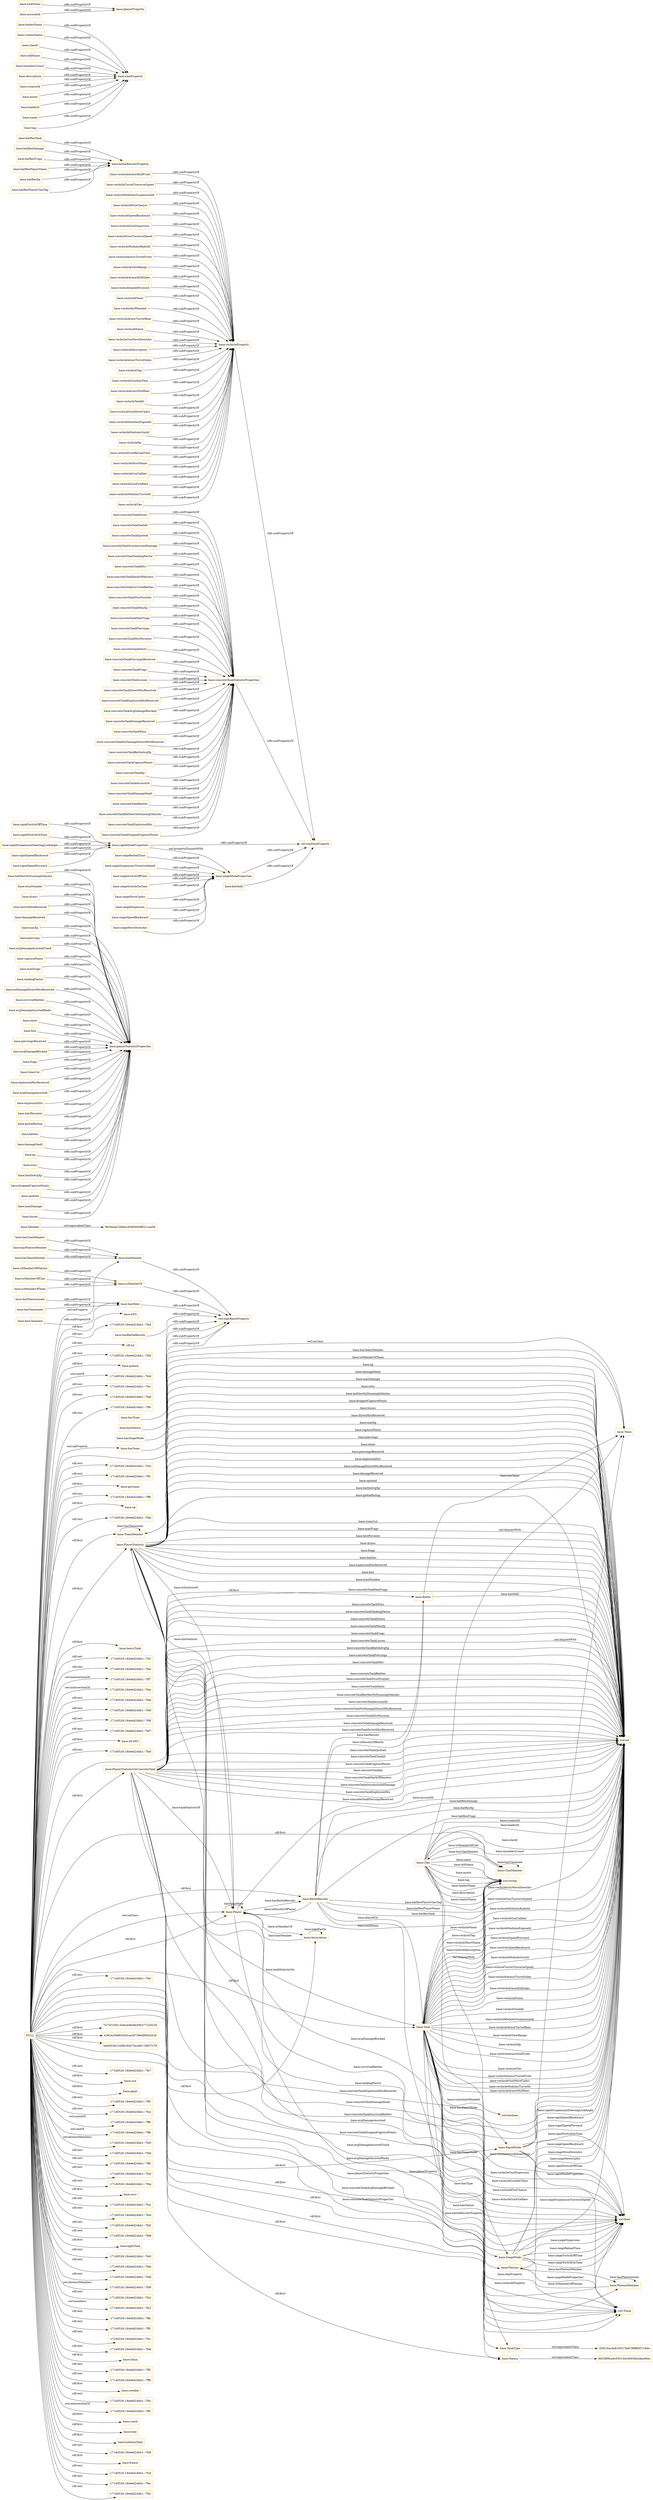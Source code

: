 digraph ar2dtool_diagram { 
rankdir=LR;
size="1501"
node [shape = rectangle, color="orange"]; "base:TeamMember" "f9c0bbaa7e68a2456f300aff521cee58" "base:Clan" "base:PlayerStatistic" "base:Platoon" "base:Nation" "base:Team" "7e7351f3b13d4a44bb9a30b37722023b" "base:PlatoonMember" "base:Member" "base:BattleResults" "43924c568fc5592ce207366df094203d" "base:SiegeMode" "base:ClanMember" "b46d53fa12d9818407dca60119637c79" "base:Battle" "base:RapidMode" "base:Association" "base:TankType" "base:Tank" "base:Player" "2f3b16acda810037fa9198ffb857c84e" "9b02f69ca9c035104c56038e3dee06ec" "base:PlayerStatisticOnConcreteTank" ; /*classes style*/
	"base:battlesOnStunningVehicles" -> "base:playerStatisticProperties" [ label = "rdfs:subPropertyOf" ];
	"base:vechicleArmorHullFront" -> "base:vechicleProperty" [ label = "rdfs:subPropertyOf" ];
	"base:hasPlatoonMember" -> "base:hasMember" [ label = "rdfs:subPropertyOf" ];
	"base:vechicleTurretTraverseSpeed" -> "base:vechicleProperty" [ label = "rdfs:subPropertyOf" ];
	"base:concreteTankDraws" -> "base:concreteTankStatisticProperties" [ label = "rdfs:subPropertyOf" ];
	"base:concreteTankTankId" -> "base:concreteTankStatisticProperties" [ label = "rdfs:subPropertyOf" ];
	"base:batResTank" -> "base:battleResultsProperty" [ label = "rdfs:subPropertyOf" ];
	"base:stunNumber" -> "base:playerStatisticProperties" [ label = "rdfs:subPropertyOf" ];
	"base:vechicleModulesSuspensionId" -> "base:vechicleProperty" [ label = "rdfs:subPropertyOf" ];
	"base:vechicleFireChance" -> "base:vechicleProperty" [ label = "rdfs:subPropertyOf" ];
	"base:draws" -> "base:playerStatisticProperties" [ label = "rdfs:subPropertyOf" ];
	"base:rapidSwitchOffTime" -> "base:rapidModeProperties" [ label = "rdfs:subPropertyOf" ];
	"base:directHitsReceived" -> "base:playerStatisticProperties" [ label = "rdfs:subPropertyOf" ];
	"base:Nation" -> "9b02f69ca9c035104c56038e3dee06ec" [ label = "owl:equivalentClass" ];
	"base:vechicleSpeedBackward" -> "base:vechicleProperty" [ label = "rdfs:subPropertyOf" ];
	"base:leaderName" -> "base:clanProperty" [ label = "rdfs:subPropertyOf" ];
	"base:concreteTankSpotted" -> "base:concreteTankStatisticProperties" [ label = "rdfs:subPropertyOf" ];
	"base:siegeReloadTime" -> "base:siegeModeProperties" [ label = "rdfs:subPropertyOf" ];
	"base:concreteTankStunAssistedDamage" -> "base:concreteTankStatisticProperties" [ label = "rdfs:subPropertyOf" ];
	"base:concreteTankTankingFactor" -> "base:concreteTankStatisticProperties" [ label = "rdfs:subPropertyOf" ];
	"base:creatorName" -> "base:clanProperty" [ label = "rdfs:subPropertyOf" ];
	"base:concreteTankHits" -> "base:concreteTankStatisticProperties" [ label = "rdfs:subPropertyOf" ];
	"base:Clan" -> "base:Team" [ label = "owl:disjointWith" ];
	"base:Clan" -> "base:Platoon" [ label = "owl:disjointWith" ];
	"base:battleId" -> "owl:topDataProperty" [ label = "rdfs:subPropertyOf" ];
	"base:siegeSuspensionTraverseSpeed" -> "base:siegeModeProperties" [ label = "rdfs:subPropertyOf" ];
	"base:concreteTankMarkOfMastery" -> "base:concreteTankStatisticProperties" [ label = "rdfs:subPropertyOf" ];
	"base:siegeSwitchOffTime" -> "base:siegeModeProperties" [ label = "rdfs:subPropertyOf" ];
	"base:vechicleGunDispersion" -> "base:vechicleProperty" [ label = "rdfs:subPropertyOf" ];
	"base:concreteTankSurvivedBattles" -> "base:concreteTankStatisticProperties" [ label = "rdfs:subPropertyOf" ];
	"base:hasSiegeMode" -> "owl:topObjectProperty" [ label = "rdfs:subPropertyOf" ];
	"base:concreteTankStunNumber" -> "base:concreteTankStatisticProperties" [ label = "rdfs:subPropertyOf" ];
	"base:concreteTankMaxXp" -> "base:concreteTankStatisticProperties" [ label = "rdfs:subPropertyOf" ];
	"base:vechicleGunTraverseSpeed" -> "base:vechicleProperty" [ label = "rdfs:subPropertyOf" ];
	"base:rapidSwitchOnTime" -> "base:rapidModeProperties" [ label = "rdfs:subPropertyOf" ];
	"base:concreteTankMaxFrags" -> "base:concreteTankStatisticProperties" [ label = "rdfs:subPropertyOf" ];
	"base:hasTeamMember" -> "base:hasMember" [ label = "rdfs:subPropertyOf" ];
	"base:isMemberOf" -> "owl:topObjectProperty" [ label = "rdfs:subPropertyOf" ];
	"base:vechicleModulesRadioId" -> "base:vechicleProperty" [ label = "rdfs:subPropertyOf" ];
	"base:vechicleArmorTurretFront" -> "base:vechicleProperty" [ label = "rdfs:subPropertyOf" ];
	"base:damageReceived" -> "base:playerStatisticProperties" [ label = "rdfs:subPropertyOf" ];
	"base:maxXp" -> "base:playerStatisticProperties" [ label = "rdfs:subPropertyOf" ];
	"base:batResDamage" -> "base:battleResultsProperty" [ label = "rdfs:subPropertyOf" ];
	"base:concreteTankPiercings" -> "base:concreteTankStatisticProperties" [ label = "rdfs:subPropertyOf" ];
	"base:piercings" -> "base:playerStatisticProperties" [ label = "rdfs:subPropertyOf" ];
	"base:clanId" -> "base:clanProperty" [ label = "rdfs:subPropertyOf" ];
	"base:concreteTankHitsPercents" -> "base:concreteTankStatisticProperties" [ label = "rdfs:subPropertyOf" ];
	"base:avgDamageAssistedTrack" -> "base:playerStatisticProperties" [ label = "rdfs:subPropertyOf" ];
	"base:capturePoints" -> "base:playerStatisticProperties" [ label = "rdfs:subPropertyOf" ];
	"base:maxFrags" -> "base:playerStatisticProperties" [ label = "rdfs:subPropertyOf" ];
	"base:vechicleViewRange" -> "base:vechicleProperty" [ label = "rdfs:subPropertyOf" ];
	"base:siegeSwitchOnTime" -> "base:siegeModeProperties" [ label = "rdfs:subPropertyOf" ];
	"base:tankingFactor" -> "base:playerStatisticProperties" [ label = "rdfs:subPropertyOf" ];
	"base:hasBattleResults" -> "owl:topObjectProperty" [ label = "rdfs:subPropertyOf" ];
	"base:rapidSuspensionSteeringLockAngle" -> "base:rapidModeProperties" [ label = "rdfs:subPropertyOf" ];
	"base:noDamageDirectHitsReceived" -> "base:playerStatisticProperties" [ label = "rdfs:subPropertyOf" ];
	"base:survivedBattles" -> "base:playerStatisticProperties" [ label = "rdfs:subPropertyOf" ];
	"base:concreteTankShots" -> "base:concreteTankStatisticProperties" [ label = "rdfs:subPropertyOf" ];
	"base:avgDamageAssistedRadio" -> "base:playerStatisticProperties" [ label = "rdfs:subPropertyOf" ];
	"base:hasTeammate" -> "base:hasMate" [ label = "rdfs:subPropertyOf" ];
	"base:batResFrags" -> "base:battleResultsProperty" [ label = "rdfs:subPropertyOf" ];
	"base:shots" -> "base:playerStatisticProperties" [ label = "rdfs:subPropertyOf" ];
	"base:concreteTankPiercingsReceived" -> "base:concreteTankStatisticProperties" [ label = "rdfs:subPropertyOf" ];
	"base:siegeMoveUpArc" -> "base:siegeModeProperties" [ label = "rdfs:subPropertyOf" ];
	"base:vechicleArmorHullSides" -> "base:vechicleProperty" [ label = "rdfs:subPropertyOf" ];
	"base:hits" -> "base:playerStatisticProperties" [ label = "rdfs:subPropertyOf" ];
	"base:vechicleSpeedForward" -> "base:vechicleProperty" [ label = "rdfs:subPropertyOf" ];
	"base:vechiclePower" -> "base:vechicleProperty" [ label = "rdfs:subPropertyOf" ];
	"base:vechicleIsWheeled" -> "base:vechicleProperty" [ label = "rdfs:subPropertyOf" ];
	"base:oldName" -> "base:clanProperty" [ label = "rdfs:subPropertyOf" ];
	"base:nickName" -> "base:playerProperty" [ label = "rdfs:subPropertyOf" ];
	"base:hasType" -> "owl:topObjectProperty" [ label = "rdfs:subPropertyOf" ];
	"base:concreteTankFrags" -> "base:concreteTankStatisticProperties" [ label = "rdfs:subPropertyOf" ];
	"base:membersCount" -> "base:clanProperty" [ label = "rdfs:subPropertyOf" ];
	"base:description" -> "base:clanProperty" [ label = "rdfs:subPropertyOf" ];
	"base:piercingsReceived" -> "base:playerStatisticProperties" [ label = "rdfs:subPropertyOf" ];
	"base:vechicleArmorTurretRear" -> "base:vechicleProperty" [ label = "rdfs:subPropertyOf" ];
	"base:rapidModeProperties" -> "base:siegeModeProperties" [ label = "owl:propertyDisjointWith" ];
	"base:rapidModeProperties" -> "owl:topDataProperty" [ label = "rdfs:subPropertyOf" ];
	"base:vechicleName" -> "base:vechicleProperty" [ label = "rdfs:subPropertyOf" ];
	"base:avgDamageBlocked" -> "base:playerStatisticProperties" [ label = "rdfs:subPropertyOf" ];
	"base:concreteTankLosses" -> "base:concreteTankStatisticProperties" [ label = "rdfs:subPropertyOf" ];
	"base:siegeDispersion" -> "base:siegeModeProperties" [ label = "rdfs:subPropertyOf" ];
	"base:frags" -> "base:playerStatisticProperties" [ label = "rdfs:subPropertyOf" ];
	"base:hasNation" -> "owl:topObjectProperty" [ label = "rdfs:subPropertyOf" ];
	"base:concreteTankDirectHitsReceived" -> "base:concreteTankStatisticProperties" [ label = "rdfs:subPropertyOf" ];
	"base:batResPlayerName" -> "base:battleResultsProperty" [ label = "rdfs:subPropertyOf" ];
	"base:concreteTankExplosionHitsReceived" -> "base:concreteTankStatisticProperties" [ label = "rdfs:subPropertyOf" ];
	"base:hasClanmate" -> "base:hasMate" [ label = "rdfs:subPropertyOf" ];
	"base:concreteTankAvgDamageBlocked" -> "base:concreteTankStatisticProperties" [ label = "rdfs:subPropertyOf" ];
	"base:Member" -> "f9c0bbaa7e68a2456f300aff521cee58" [ label = "owl:equivalentClass" ];
	"base:concreteTankDamageReceived" -> "base:concreteTankStatisticProperties" [ label = "rdfs:subPropertyOf" ];
	"base:rapidSpeedBackward" -> "base:rapidModeProperties" [ label = "rdfs:subPropertyOf" ];
	"base:creatorId" -> "base:clanProperty" [ label = "rdfs:subPropertyOf" ];
	"base:treesCut" -> "base:playerStatisticProperties" [ label = "rdfs:subPropertyOf" ];
	"base:explosionHitsReceived" -> "base:playerStatisticProperties" [ label = "rdfs:subPropertyOf" ];
	"base:batResXp" -> "base:battleResultsProperty" [ label = "rdfs:subPropertyOf" ];
	"base:isMemberOfPlatoon" -> "base:isMemberOf" [ label = "rdfs:subPropertyOf" ];
	"base:hasClanMember" -> "base:hasMember" [ label = "rdfs:subPropertyOf" ];
	"base:motto" -> "base:clanProperty" [ label = "rdfs:subPropertyOf" ];
	"base:concreteTankWins" -> "base:concreteTankStatisticProperties" [ label = "rdfs:subPropertyOf" ];
	"base:vechicleGunMoveDownArc" -> "base:vechicleProperty" [ label = "rdfs:subPropertyOf" ];
	"base:avgDamageAssisted" -> "base:playerStatisticProperties" [ label = "rdfs:subPropertyOf" ];
	"base:concreteTankNoDamageDirectHitsReceived" -> "base:concreteTankStatisticProperties" [ label = "rdfs:subPropertyOf" ];
	"base:isMemberOfClan" -> "base:isMemberOf" [ label = "rdfs:subPropertyOf" ];
	"base:vechicleDescription" -> "base:vechicleProperty" [ label = "rdfs:subPropertyOf" ];
	"base:isMemberOfTeam" -> "base:isMemberOf" [ label = "rdfs:subPropertyOf" ];
	"base:hasMate" -> "owl:topObjectProperty" [ label = "rdfs:subPropertyOf" ];
	"base:concreteTankBattleAvgXp" -> "base:concreteTankStatisticProperties" [ label = "rdfs:subPropertyOf" ];
	"base:explosionHits" -> "base:playerStatisticProperties" [ label = "rdfs:subPropertyOf" ];
	"base:siegeSpeedBackward" -> "base:siegeModeProperties" [ label = "rdfs:subPropertyOf" ];
	"base:leaderId" -> "base:clanProperty" [ label = "rdfs:subPropertyOf" ];
	"base:concreteTankStatisticProperties" -> "owl:topDataProperty" [ label = "rdfs:subPropertyOf" ];
	"base:vechicleArmorTurretSides" -> "base:vechicleProperty" [ label = "rdfs:subPropertyOf" ];
	"base:name" -> "base:clanProperty" [ label = "rdfs:subPropertyOf" ];
	"base:hitsPercents" -> "base:playerStatisticProperties" [ label = "rdfs:subPropertyOf" ];
	"base:globalRating" -> "base:playerStatisticProperties" [ label = "rdfs:subPropertyOf" ];
	"base:vechicleTag" -> "base:vechicleProperty" [ label = "rdfs:subPropertyOf" ];
	"base:vechicleGunAimTime" -> "base:vechicleProperty" [ label = "rdfs:subPropertyOf" ];
	"base:battles" -> "base:playerStatisticProperties" [ label = "rdfs:subPropertyOf" ];
	"base:Platoon" -> "base:Team" [ label = "owl:disjointWith" ];
	"base:concreteTankCapturePoints" -> "base:concreteTankStatisticProperties" [ label = "rdfs:subPropertyOf" ];
	"base:vechicleArmorHullRear" -> "base:vechicleProperty" [ label = "rdfs:subPropertyOf" ];
	"base:vechicleTankId" -> "base:vechicleProperty" [ label = "rdfs:subPropertyOf" ];
	"base:concreteTankXp" -> "base:concreteTankStatisticProperties" [ label = "rdfs:subPropertyOf" ];
	"base:damageDealt" -> "base:playerStatisticProperties" [ label = "rdfs:subPropertyOf" ];
	"base:siegeMoveDownArc" -> "base:siegeModeProperties" [ label = "rdfs:subPropertyOf" ];
	"base:vechicleGunMoveUpArc" -> "base:vechicleProperty" [ label = "rdfs:subPropertyOf" ];
	"base:xp" -> "base:playerStatisticProperties" [ label = "rdfs:subPropertyOf" ];
	"base:rapidSpeedForward" -> "base:rapidModeProperties" [ label = "rdfs:subPropertyOf" ];
	"base:vechicleModulesEngineId" -> "base:vechicleProperty" [ label = "rdfs:subPropertyOf" ];
	"base:wins" -> "base:playerStatisticProperties" [ label = "rdfs:subPropertyOf" ];
	"base:vechicleModulesGunId" -> "base:vechicleProperty" [ label = "rdfs:subPropertyOf" ];
	"base:batResPlayerClanTag" -> "base:battleResultsProperty" [ label = "rdfs:subPropertyOf" ];
	"base:vechicleHp" -> "base:vechicleProperty" [ label = "rdfs:subPropertyOf" ];
	"base:concreteTankAccountId" -> "base:concreteTankStatisticProperties" [ label = "rdfs:subPropertyOf" ];
	"base:accountId" -> "base:playerProperty" [ label = "rdfs:subPropertyOf" ];
	"base:hasMember" -> "owl:topObjectProperty" [ label = "rdfs:subPropertyOf" ];
	"base:concreteTankDamageDealt" -> "base:concreteTankStatisticProperties" [ label = "rdfs:subPropertyOf" ];
	"base:vechicleGunReloadTime" -> "base:vechicleProperty" [ label = "rdfs:subPropertyOf" ];
	"base:concreteTankBattles" -> "base:concreteTankStatisticProperties" [ label = "rdfs:subPropertyOf" ];
	"NULL" -> "-171d0526:184e6d24bb1:-7ff0" [ label = "rdf:rest" ];
	"NULL" -> "-171d0526:184e6d24bb1:-7fc9" [ label = "rdf:rest" ];
	"NULL" -> "-171d0526:184e6d24bb1:-7fda" [ label = "rdf:rest" ];
	"NULL" -> "base:ussr" [ label = "rdf:first" ];
	"NULL" -> "base:SiegeMode" [ label = "rdf:first" ];
	"NULL" -> "base:Player" [ label = "owl:onClass" ];
	"NULL" -> "-171d0526:184e6d24bb1:-7fce" [ label = "rdf:rest" ];
	"NULL" -> "-171d0526:184e6d24bb1:-7fed" [ label = "rdf:rest" ];
	"NULL" -> "base:Team" [ label = "owl:onClass" ];
	"NULL" -> "-171d0526:184e6d24bb1:-7fd2" [ label = "rdf:rest" ];
	"NULL" -> "-171d0526:184e6d24bb1:-7fd9" [ label = "rdf:rest" ];
	"NULL" -> "base:lightTank" [ label = "rdf:first" ];
	"NULL" -> "-171d0526:184e6d24bb1:-7fe5" [ label = "rdf:rest" ];
	"NULL" -> "base:Nation" [ label = "rdf:first" ];
	"NULL" -> "-171d0526:184e6d24bb1:-7fde" [ label = "rdf:rest" ];
	"NULL" -> "-171d0526:184e6d24bb1:-7fd6" [ label = "rdf:rest" ];
	"NULL" -> "-171d0526:184e6d24bb1:-7fd8" [ label = "owl:distinctMembers" ];
	"NULL" -> "-171d0526:184e6d24bb1:-7fe2" [ label = "rdf:rest" ];
	"NULL" -> "-171d0526:184e6d24bb1:-7fe3" [ label = "owl:members" ];
	"NULL" -> "base:TankType" [ label = "rdf:first" ];
	"NULL" -> "-171d0526:184e6d24bb1:-7ffa" [ label = "rdf:rest" ];
	"NULL" -> "base:Battle" [ label = "rdf:first" ];
	"NULL" -> "-171d0526:184e6d24bb1:-7ff5" [ label = "rdf:rest" ];
	"NULL" -> "-171d0526:184e6d24bb1:-7fcc" [ label = "rdf:rest" ];
	"NULL" -> "-171d0526:184e6d24bb1:-7fe6" [ label = "rdf:rest" ];
	"NULL" -> "base:PlayerStatistic" [ label = "rdf:first" ];
	"NULL" -> "base:china" [ label = "rdf:first" ];
	"NULL" -> "-171d0526:184e6d24bb1:-7ff2" [ label = "rdf:rest" ];
	"NULL" -> "-171d0526:184e6d24bb1:-7ff9" [ label = "rdf:rest" ];
	"NULL" -> "base:PlayerStatisticOnConcreteTank" [ label = "rdf:first" ];
	"NULL" -> "base:sweden" [ label = "rdf:first" ];
	"NULL" -> "b46d53fa12d9818407dca60119637c79" [ label = "rdf:first" ];
	"NULL" -> "-171d0526:184e6d24bb1:-7fdc" [ label = "rdf:rest" ];
	"NULL" -> "-171d0526:184e6d24bb1:-7ffc" [ label = "owl:intersectionOf" ];
	"NULL" -> "base:czech" [ label = "rdf:first" ];
	"NULL" -> "base:italy" [ label = "rdf:first" ];
	"NULL" -> "base:BattleResults" [ label = "rdf:first" ];
	"NULL" -> "base:mediumTank" [ label = "rdf:first" ];
	"NULL" -> "43924c568fc5592ce207366df094203d" [ label = "rdf:first" ];
	"NULL" -> "-171d0526:184e6d24bb1:-7fd4" [ label = "rdf:rest" ];
	"NULL" -> "base:france" [ label = "rdf:first" ];
	"NULL" -> "-171d0526:184e6d24bb1:-7fcd" [ label = "rdf:rest" ];
	"NULL" -> "base:hasMember" [ label = "owl:onProperty" ];
	"NULL" -> "-171d0526:184e6d24bb1:-7fec" [ label = "rdf:rest" ];
	"NULL" -> "-171d0526:184e6d24bb1:-7fd1" [ label = "rdf:rest" ];
	"NULL" -> "base:TeamMember" [ label = "rdf:first" ];
	"NULL" -> "base:SPG" [ label = "rdf:first" ];
	"NULL" -> "-171d0526:184e6d24bb1:-7fe4" [ label = "rdf:rest" ];
	"NULL" -> "base:Tank" [ label = "rdf:first" ];
	"NULL" -> "rdf:nil" [ label = "rdf:rest" ];
	"NULL" -> "-171d0526:184e6d24bb1:-7fd5" [ label = "rdf:rest" ];
	"NULL" -> "base:Player" [ label = "rdf:first" ];
	"NULL" -> "base:poland" [ label = "rdf:first" ];
	"NULL" -> "-171d0526:184e6d24bb1:-7fe9" [ label = "owl:oneOf" ];
	"NULL" -> "-171d0526:184e6d24bb1:-7fe1" [ label = "rdf:rest" ];
	"NULL" -> "-171d0526:184e6d24bb1:-7fe8" [ label = "rdf:rest" ];
	"NULL" -> "-171d0526:184e6d24bb1:-7ff4" [ label = "rdf:rest" ];
	"NULL" -> "-171d0526:184e6d24bb1:-7fcb" [ label = "rdf:rest" ];
	"NULL" -> "base:PlatoonMember" [ label = "rdf:first" ];
	"NULL" -> "-171d0526:184e6d24bb1:-7ff1" [ label = "rdf:rest" ];
	"NULL" -> "base:germany" [ label = "rdf:first" ];
	"NULL" -> "-171d0526:184e6d24bb1:-7ff8" [ label = "rdf:rest" ];
	"NULL" -> "base:uk" [ label = "rdf:first" ];
	"NULL" -> "-171d0526:184e6d24bb1:-7fdb" [ label = "rdf:rest" ];
	"NULL" -> "owl:Thing" [ label = "rdf:first" ];
	"NULL" -> "base:heavyTank" [ label = "rdf:first" ];
	"NULL" -> "base:Association" [ label = "rdf:first" ];
	"NULL" -> "-171d0526:184e6d24bb1:-7fcf" [ label = "rdf:rest" ];
	"NULL" -> "-171d0526:184e6d24bb1:-7fee" [ label = "rdf:rest" ];
	"NULL" -> "-171d0526:184e6d24bb1:-7ff7" [ label = "owl:intersectionOf" ];
	"NULL" -> "base:RapidMode" [ label = "rdf:first" ];
	"NULL" -> "-171d0526:184e6d24bb1:-7fea" [ label = "owl:intersectionOf" ];
	"NULL" -> "-171d0526:184e6d24bb1:-7feb" [ label = "rdf:rest" ];
	"NULL" -> "base:ClanMember" [ label = "rdf:first" ];
	"NULL" -> "-171d0526:184e6d24bb1:-7fd0" [ label = "rdf:rest" ];
	"NULL" -> "-171d0526:184e6d24bb1:-7fdf" [ label = "rdf:rest" ];
	"NULL" -> "-171d0526:184e6d24bb1:-7fd7" [ label = "rdf:rest" ];
	"NULL" -> "base:AT-SPG" [ label = "rdf:first" ];
	"NULL" -> "-171d0526:184e6d24bb1:-7fe0" [ label = "rdf:rest" ];
	"NULL" -> "-171d0526:184e6d24bb1:-7fef" [ label = "rdf:rest" ];
	"NULL" -> "7e7351f3b13d4a44bb9a30b37722023b" [ label = "rdf:first" ];
	"NULL" -> "-171d0526:184e6d24bb1:-7fe7" [ label = "rdf:rest" ];
	"NULL" -> "base:usa" [ label = "rdf:first" ];
	"NULL" -> "base:japan" [ label = "rdf:first" ];
	"NULL" -> "base:hasTeam" [ label = "owl:onProperty" ];
	"NULL" -> "-171d0526:184e6d24bb1:-7ff3" [ label = "rdf:rest" ];
	"NULL" -> "-171d0526:184e6d24bb1:-7fca" [ label = "rdf:rest" ];
	"NULL" -> "-171d0526:184e6d24bb1:-7ffb" [ label = "owl:unionOf" ];
	"NULL" -> "-171d0526:184e6d24bb1:-7ff6" [ label = "owl:oneOf" ];
	"NULL" -> "-171d0526:184e6d24bb1:-7fd3" [ label = "owl:distinctMembers" ];
	"NULL" -> "-171d0526:184e6d24bb1:-7fdd" [ label = "rdf:rest" ];
	"base:vechicleShortName" -> "base:vechicleProperty" [ label = "rdfs:subPropertyOf" ];
	"base:siegeModeProperties" -> "owl:topDataProperty" [ label = "rdfs:subPropertyOf" ];
	"base:battleAvgXp" -> "base:playerStatisticProperties" [ label = "rdfs:subPropertyOf" ];
	"base:droppedCapturePoints" -> "base:playerStatisticProperties" [ label = "rdfs:subPropertyOf" ];
	"base:vechicleGunCaliber" -> "base:vechicleProperty" [ label = "rdfs:subPropertyOf" ];
	"base:spotted" -> "base:playerStatisticProperties" [ label = "rdfs:subPropertyOf" ];
	"base:concreteTankBattlesOnStunningVehicles" -> "base:concreteTankStatisticProperties" [ label = "rdfs:subPropertyOf" ];
	"base:hasTeam" -> "owl:topObjectProperty" [ label = "rdfs:subPropertyOf" ];
	"base:maxDamage" -> "base:playerStatisticProperties" [ label = "rdfs:subPropertyOf" ];
	"base:concreteTankExplosionHits" -> "base:concreteTankStatisticProperties" [ label = "rdfs:subPropertyOf" ];
	"base:hasPlatoonmate" -> "base:hasMate" [ label = "rdfs:subPropertyOf" ];
	"base:tag" -> "base:clanProperty" [ label = "rdfs:subPropertyOf" ];
	"base:vechicleGunFireRate" -> "base:vechicleProperty" [ label = "rdfs:subPropertyOf" ];
	"base:vechicleModulesTurretId" -> "base:vechicleProperty" [ label = "rdfs:subPropertyOf" ];
	"base:losses" -> "base:playerStatisticProperties" [ label = "rdfs:subPropertyOf" ];
	"base:vechicleProperty" -> "owl:topDataProperty" [ label = "rdfs:subPropertyOf" ];
	"base:vechicleTier" -> "base:vechicleProperty" [ label = "rdfs:subPropertyOf" ];
	"base:concreteTankDroppedCapturePoints" -> "base:concreteTankStatisticProperties" [ label = "rdfs:subPropertyOf" ];
	"base:TankType" -> "2f3b16acda810037fa9198ffb857c84e" [ label = "owl:equivalentClass" ];
	"base:RapidMode" -> "xsd:int" [ label = "base:rapidSpeedBackward" ];
	"base:PlayerStatistic" -> "xsd:int" [ label = "base:treesCut" ];
	"base:Tank" -> "base:Nation" [ label = "base:hasNation" ];
	"base:PlayerStatisticOnConcreteTank" -> "xsd:int" [ label = "base:concreteTankDraws" ];
	"base:BattleResults" -> "owl:Thing" [ label = "base:battleResultsProperty" ];
	"base:PlayerStatisticOnConcreteTank" -> "xsd:int" [ label = "base:concreteTankFrags" ];
	"base:Clan" -> "xsd:int" [ label = "base:clanId" ];
	"base:PlayerStatisticOnConcreteTank" -> "xsd:int" [ label = "base:concreteTankBattles" ];
	"base:Tank" -> "xsd:int" [ label = "base:vechiclePower" ];
	"base:PlayerStatisticOnConcreteTank" -> "xsd:int" [ label = "base:concreteTankBattleAvgXp" ];
	"base:RapidMode" -> "owl:Thing" [ label = "base:rapidModeProperties" ];
	"base:PlayerStatistic" -> "xsd:int" [ label = "base:maxFrags" ];
	"base:PlayerStatistic" -> "xsd:int" [ label = "base:hitsPercents" ];
	"base:Player" -> "owl:Thing" [ label = "base:playerProperty" ];
	"base:Clan" -> "xsd:string" [ label = "base:oldName" ];
	"base:PlatoonMember" -> "base:PlatoonMember" [ label = "base:hasPlatoonmate" ];
	"base:SiegeMode" -> "xsd:int" [ label = "base:siegeMoveUpArc" ];
	"base:PlayerStatistic" -> "xsd:int" [ label = "base:draws" ];
	"base:Battle" -> "base:Team" [ label = "base:hasTeam" ];
	"base:PlayerStatisticOnConcreteTank" -> "xsd:int" [ label = "base:concreteTankPiercings" ];
	"base:SiegeMode" -> "xsd:float" [ label = "base:siegeDispersion" ];
	"base:Tank" -> "xsd:int" [ label = "base:vechicleTankId" ];
	"base:PlayerStatistic" -> "xsd:int" [ label = "base:frags" ];
	"base:PlayerStatistic" -> "xsd:float" [ label = "base:avgDamageAssisted" ];
	"base:Tank" -> "xsd:int" [ label = "base:vechicleModulesSuspensionId" ];
	"base:PlayerStatistic" -> "xsd:int" [ label = "base:battles" ];
	"base:PlayerStatisticOnConcreteTank" -> "xsd:int" [ label = "base:concreteTankHits" ];
	"base:BattleResults" -> "xsd:int" [ label = "base:batResDamage" ];
	"base:PlayerStatisticOnConcreteTank" -> "xsd:int" [ label = "base:concreteTankExplosionHitsReceived" ];
	"base:Tank" -> "base:RapidMode" [ label = "base:hasRapidMode" ];
	"base:PlayerStatistic" -> "xsd:int" [ label = "base:explosionHitsReceived" ];
	"base:Tank" -> "xsd:string" [ label = "base:vechicleName" ];
	"base:PlayerStatisticOnConcreteTank" -> "xsd:int" [ label = "base:concreteTankDamageDealt" ];
	"base:PlayerStatistic" -> "xsd:float" [ label = "base:avgDamageAssistedTrack" ];
	"base:Clan" -> "xsd:int" [ label = "base:membersCount" ];
	"base:Player" -> "base:BattleResults" [ label = "base:hasBattleResults" ];
	"base:Tank" -> "xsd:string" [ label = "base:vechicleTag" ];
	"base:Clan" -> "xsd:string" [ label = "base:motto" ];
	"base:Tank" -> "base:TankType" [ label = "base:hasType" ];
	"base:BattleResults" -> "base:Player" [ label = "base:isResultsOfPlayer" ];
	"base:PlayerStatistic" -> "xsd:int" [ label = "base:hits" ];
	"base:PlayerStatisticOnConcreteTank" -> "xsd:int" [ label = "base:concreteTankTankingFactor" ];
	"base:PlayerStatisticOnConcreteTank" -> "xsd:int" [ label = "base:concreteTankStunNumber" ];
	"base:PlayerStatisticOnConcreteTank" -> "xsd:int" [ label = "base:concreteTankShots" ];
	"base:Tank" -> "xsd:int" [ label = "base:vechicleArmorTurretRear" ];
	"base:PlayerStatisticOnConcreteTank" -> "owl:Thing" [ label = "base:concreteTankStatisticProperties" ];
	"base:Tank" -> "xsd:float" [ label = "base:vechicleGunFireRate" ];
	"base:PlayerStatistic" -> "xsd:int" [ label = "base:stunNumber" ];
	"base:Tank" -> "xsd:int" [ label = "base:vechicleViewRange" ];
	"base:PlayerStatistic" -> "xsd:int" [ label = "base:xp" ];
	"base:SiegeMode" -> "xsd:int" [ label = "base:siegeSuspensionTraverseSpeed" ];
	"base:PlayerStatistic" -> "xsd:int" [ label = "base:damageDealt" ];
	"base:PlayerStatisticOnConcreteTank" -> "xsd:int" [ label = "base:concreteTankBattlesOnStunningVehicles" ];
	"base:PlayerStatisticOnConcreteTank" -> "xsd:int" [ label = "base:concreteTankAccountId" ];
	"base:Player" -> "xsd:int" [ label = "base:accountId" ];
	"base:PlayerStatisticOnConcreteTank" -> "xsd:float" [ label = "base:concreteTankAvgDamageBlocked" ];
	"base:SiegeMode" -> "xsd:float" [ label = "base:siegeReloadTime" ];
	"base:Association" -> "base:Association" [ label = "base:takePartIn" ];
	"base:Tank" -> "xsd:int" [ label = "base:vechicleHp" ];
	"base:BattleResults" -> "xsd:int" [ label = "base:batResXp" ];
	"base:SiegeMode" -> "xsd:float" [ label = "base:siegeSwitchOffTime" ];
	"base:PlayerStatistic" -> "xsd:int" [ label = "base:maxDamage" ];
	"base:PlayerStatistic" -> "xsd:float" [ label = "base:avgDamageAssistedRadio" ];
	"base:PlayerStatistic" -> "xsd:int" [ label = "base:wins" ];
	"base:PlayerStatisticOnConcreteTank" -> "xsd:int" [ label = "base:concreteTankNoDamageDirectHitsReceived" ];
	"base:PlayerStatistic" -> "owl:Thing" [ label = "base:playerStatisticProperties" ];
	"base:Tank" -> "xsd:boolean" [ label = "base:vechicleIsWheeled" ];
	"base:Team" -> "base:TeamMember" [ label = "base:hasTeamMember" ];
	"base:Player" -> "xsd:string" [ label = "base:nickName" ];
	"base:PlayerStatisticOnConcreteTank" -> "xsd:int" [ label = "base:concreteTankHitsPercents" ];
	"base:Tank" -> "xsd:string" [ label = "base:vechicleShortName" ];
	"base:Clan" -> "xsd:string" [ label = "base:tag" ];
	"base:SiegeMode" -> "xsd:int" [ label = "base:siegeSpeedBackward" ];
	"base:SiegeMode" -> "xsd:int" [ label = "base:siegeMoveDownArc" ];
	"base:PlayerStatisticOnConcreteTank" -> "xsd:int" [ label = "base:concreteTankDamageReceived" ];
	"base:Platoon" -> "base:PlatoonMember" [ label = "base:hasPlatoonMember" ];
	"base:Clan" -> "base:ClanMember" [ label = "base:hasClanMember" ];
	"base:Tank" -> "xsd:int" [ label = "base:vechicleArmorHullFront" ];
	"base:Tank" -> "xsd:int" [ label = "base:vechicleTier" ];
	"base:Clan" -> "xsd:int" [ label = "base:creatorId" ];
	"base:PlayerStatisticOnConcreteTank" -> "xsd:int" [ label = "base:concreteTankDirectHitsReceived" ];
	"base:Player" -> "base:Player" [ label = "base:hasMate" ];
	"base:Tank" -> "xsd:int" [ label = "base:vechicleArmorTurretFront" ];
	"base:SiegeMode" -> "owl:Thing" [ label = "base:siegeModeProperties" ];
	"base:Player" -> "base:Association" [ label = "base:isMemberOf" ];
	"base:BattleResults" -> "xsd:int" [ label = "base:batResFrags" ];
	"base:PlatoonMember" -> "base:Platoon" [ label = "base:isMemberOfPlatoon" ];
	"base:PlayerStatisticOnConcreteTank" -> "xsd:int" [ label = "base:concreteTankSpotted" ];
	"base:Tank" -> "owl:Thing" [ label = "base:vechicleProperty" ];
	"base:PlayerStatistic" -> "xsd:int" [ label = "base:battlesOnStunningVehicles" ];
	"base:PlayerStatisticOnConcreteTank" -> "xsd:int" [ label = "base:concreteTankTankId" ];
	"base:RapidMode" -> "xsd:int" [ label = "base:rapidSpeedForward" ];
	"base:Tank" -> "xsd:float" [ label = "base:vechicleGunReloadTime" ];
	"base:PlayerStatistic" -> "xsd:int" [ label = "base:droppedCapturePoints" ];
	"base:PlayerStatisticOnConcreteTank" -> "xsd:int" [ label = "base:concreteTankCapturePoints" ];
	"base:PlayerStatistic" -> "xsd:int" [ label = "base:losses" ];
	"base:TeamMember" -> "base:Team" [ label = "base:isMemberOfTeam" ];
	"base:ClanMember" -> "base:Clan" [ label = "base:isMemberOfClan" ];
	"base:PlayerStatistic" -> "xsd:int" [ label = "base:directHitsReceived" ];
	"base:PlayerStatisticOnConcreteTank" -> "xsd:int" [ label = "base:concreteTankXp" ];
	"base:BattleResults" -> "base:Battle" [ label = "base:isResultsOfBattle" ];
	"base:TeamMember" -> "base:TeamMember" [ label = "base:hasTeammate" ];
	"base:Tank" -> "xsd:int" [ label = "base:vechicleGunMoveUpArc" ];
	"base:Tank" -> "xsd:int" [ label = "base:vechicleModulesTurretId" ];
	"base:Tank" -> "xsd:int" [ label = "base:vechicleArmorHullRear" ];
	"base:RapidMode" -> "xsd:float" [ label = "base:rapidSwitchOnTime" ];
	"base:Clan" -> "xsd:string" [ label = "base:leaderName" ];
	"base:PlayerStatisticOnConcreteTank" -> "xsd:int" [ label = "base:concreteTankMarkOfMastery" ];
	"base:PlayerStatistic" -> "xsd:int" [ label = "base:maxXp" ];
	"base:PlayerStatistic" -> "xsd:float" [ label = "base:avgDamageBlocked" ];
	"base:PlayerStatistic" -> "xsd:int" [ label = "base:capturePoints" ];
	"base:PlayerStatistic" -> "xsd:int" [ label = "base:piercings" ];
	"base:PlayerStatistic" -> "xsd:int" [ label = "base:shots" ];
	"base:Tank" -> "xsd:int" [ label = "base:vechicleGunMoveDownArc" ];
	"base:Clan" -> "owl:Thing" [ label = "base:clanProperty" ];
	"base:Tank" -> "xsd:int" [ label = "base:vechicleGunTraverseSpeed" ];
	"base:PlayerStatisticOnConcreteTank" -> "xsd:int" [ label = "base:concreteTankStunAssistedDamage" ];
	"base:Tank" -> "base:SiegeMode" [ label = "base:hasSiegeMode" ];
	"base:Tank" -> "xsd:int" [ label = "base:vechicleModulesRadioId" ];
	"base:Tank" -> "xsd:int" [ label = "base:vechicleGunCaliber" ];
	"base:PlayerStatistic" -> "xsd:int" [ label = "base:piercingsReceived" ];
	"base:PlayerStatisticOnConcreteTank" -> "xsd:int" [ label = "base:concreteTankExplosionHits" ];
	"base:PlayerStatistic" -> "xsd:float" [ label = "base:survivedBattles" ];
	"base:RapidMode" -> "xsd:float" [ label = "base:rapidSwitchOffTime" ];
	"base:PlayerStatistic" -> "xsd:int" [ label = "base:explosionHits" ];
	"base:Clan" -> "xsd:int" [ label = "base:leaderId" ];
	"base:ClanMember" -> "base:ClanMember" [ label = "base:hasClanmate" ];
	"base:Battle" -> "xsd:int" [ label = "base:battleId" ];
	"base:PlayerStatisticOnConcreteTank" -> "xsd:int" [ label = "base:concreteTankPiercingsReceived" ];
	"base:Tank" -> "xsd:float" [ label = "base:vechicleGunDispersion" ];
	"base:SiegeMode" -> "xsd:float" [ label = "base:siegeSwitchOnTime" ];
	"base:PlayerStatistic" -> "xsd:float" [ label = "base:tankingFactor" ];
	"base:Tank" -> "xsd:int" [ label = "base:vechicleModulesEngineId" ];
	"base:Tank" -> "xsd:int" [ label = "base:vechicleSpeedForward" ];
	"base:Tank" -> "xsd:string" [ label = "base:vechicleDescription" ];
	"base:Tank" -> "xsd:int" [ label = "base:vechicleSpeedBackward" ];
	"base:PlayerStatistic" -> "xsd:int" [ label = "base:noDamageDirectHitsReceived" ];
	"base:Clan" -> "xsd:string" [ label = "base:description" ];
	"base:Clan" -> "xsd:string" [ label = "base:creatorName" ];
	"base:RapidMode" -> "xsd:int" [ label = "base:rapidSuspensionSteeringLockAngle" ];
	"base:PlayerStatistic" -> "xsd:int" [ label = "base:damageReceived" ];
	"base:PlayerStatisticOnConcreteTank" -> "xsd:int" [ label = "base:concreteTankDroppedCapturePoints" ];
	"base:Tank" -> "xsd:int" [ label = "base:vechicleModulesGunId" ];
	"base:PlayerStatisticOnConcreteTank" -> "xsd:int" [ label = "base:concreteTankMaxXp" ];
	"base:PlayerStatisticOnConcreteTank" -> "xsd:int" [ label = "base:concreteTankLosses" ];
	"base:PlayerStatistic" -> "base:Player" [ label = "base:isStatisticOf" ];
	"base:PlayerStatisticOnConcreteTank" -> "xsd:int" [ label = "base:concreteTankSurvivedBattles" ];
	"base:Tank" -> "xsd:int" [ label = "base:vechicleTurretTraverseSpeed" ];
	"base:Tank" -> "xsd:float" [ label = "base:vechicleGunAimTime" ];
	"base:Tank" -> "xsd:int" [ label = "base:vechicleArmorTurretSides" ];
	"base:PlayerStatistic" -> "xsd:int" [ label = "base:spotted" ];
	"base:PlayerStatisticOnConcreteTank" -> "xsd:int" [ label = "base:concreteTankMaxFrags" ];
	"base:BattleResults" -> "xsd:string" [ label = "base:batResPlayerClanTag" ];
	"base:Player" -> "base:PlayerStatistic" [ label = "base:hasStatistic" ];
	"base:BattleResults" -> "xsd:string" [ label = "base:batResPlayerName" ];
	"base:PlayerStatisticOnConcreteTank" -> "base:Player" [ label = "base:tankStatisticOf" ];
	"base:PlayerStatistic" -> "xsd:int" [ label = "base:battleAvgXp" ];
	"base:Clan" -> "xsd:string" [ label = "base:name" ];
	"base:Association" -> "base:Player" [ label = "base:hasMember" ];
	"base:PlayerStatistic" -> "xsd:int" [ label = "base:globalRating" ];
	"base:BattleResults" -> "xsd:string" [ label = "base:batResTank" ];
	"base:PlayerStatisticOnConcreteTank" -> "base:Tank" [ label = "base:tankStatisticOn" ];
	"base:BattleResults" -> "base:Tank" [ label = "base:playedOn" ];
	"base:Battle" -> "base:BattleResults" [ label = "base:hasResults" ];
	"base:Tank" -> "xsd:int" [ label = "base:vechicleArmorHullSides" ];
	"base:Tank" -> "xsd:float" [ label = "base:vechicleFireChance" ];
	"base:PlayerStatisticOnConcreteTank" -> "xsd:int" [ label = "base:concreteTankWins" ];

}
